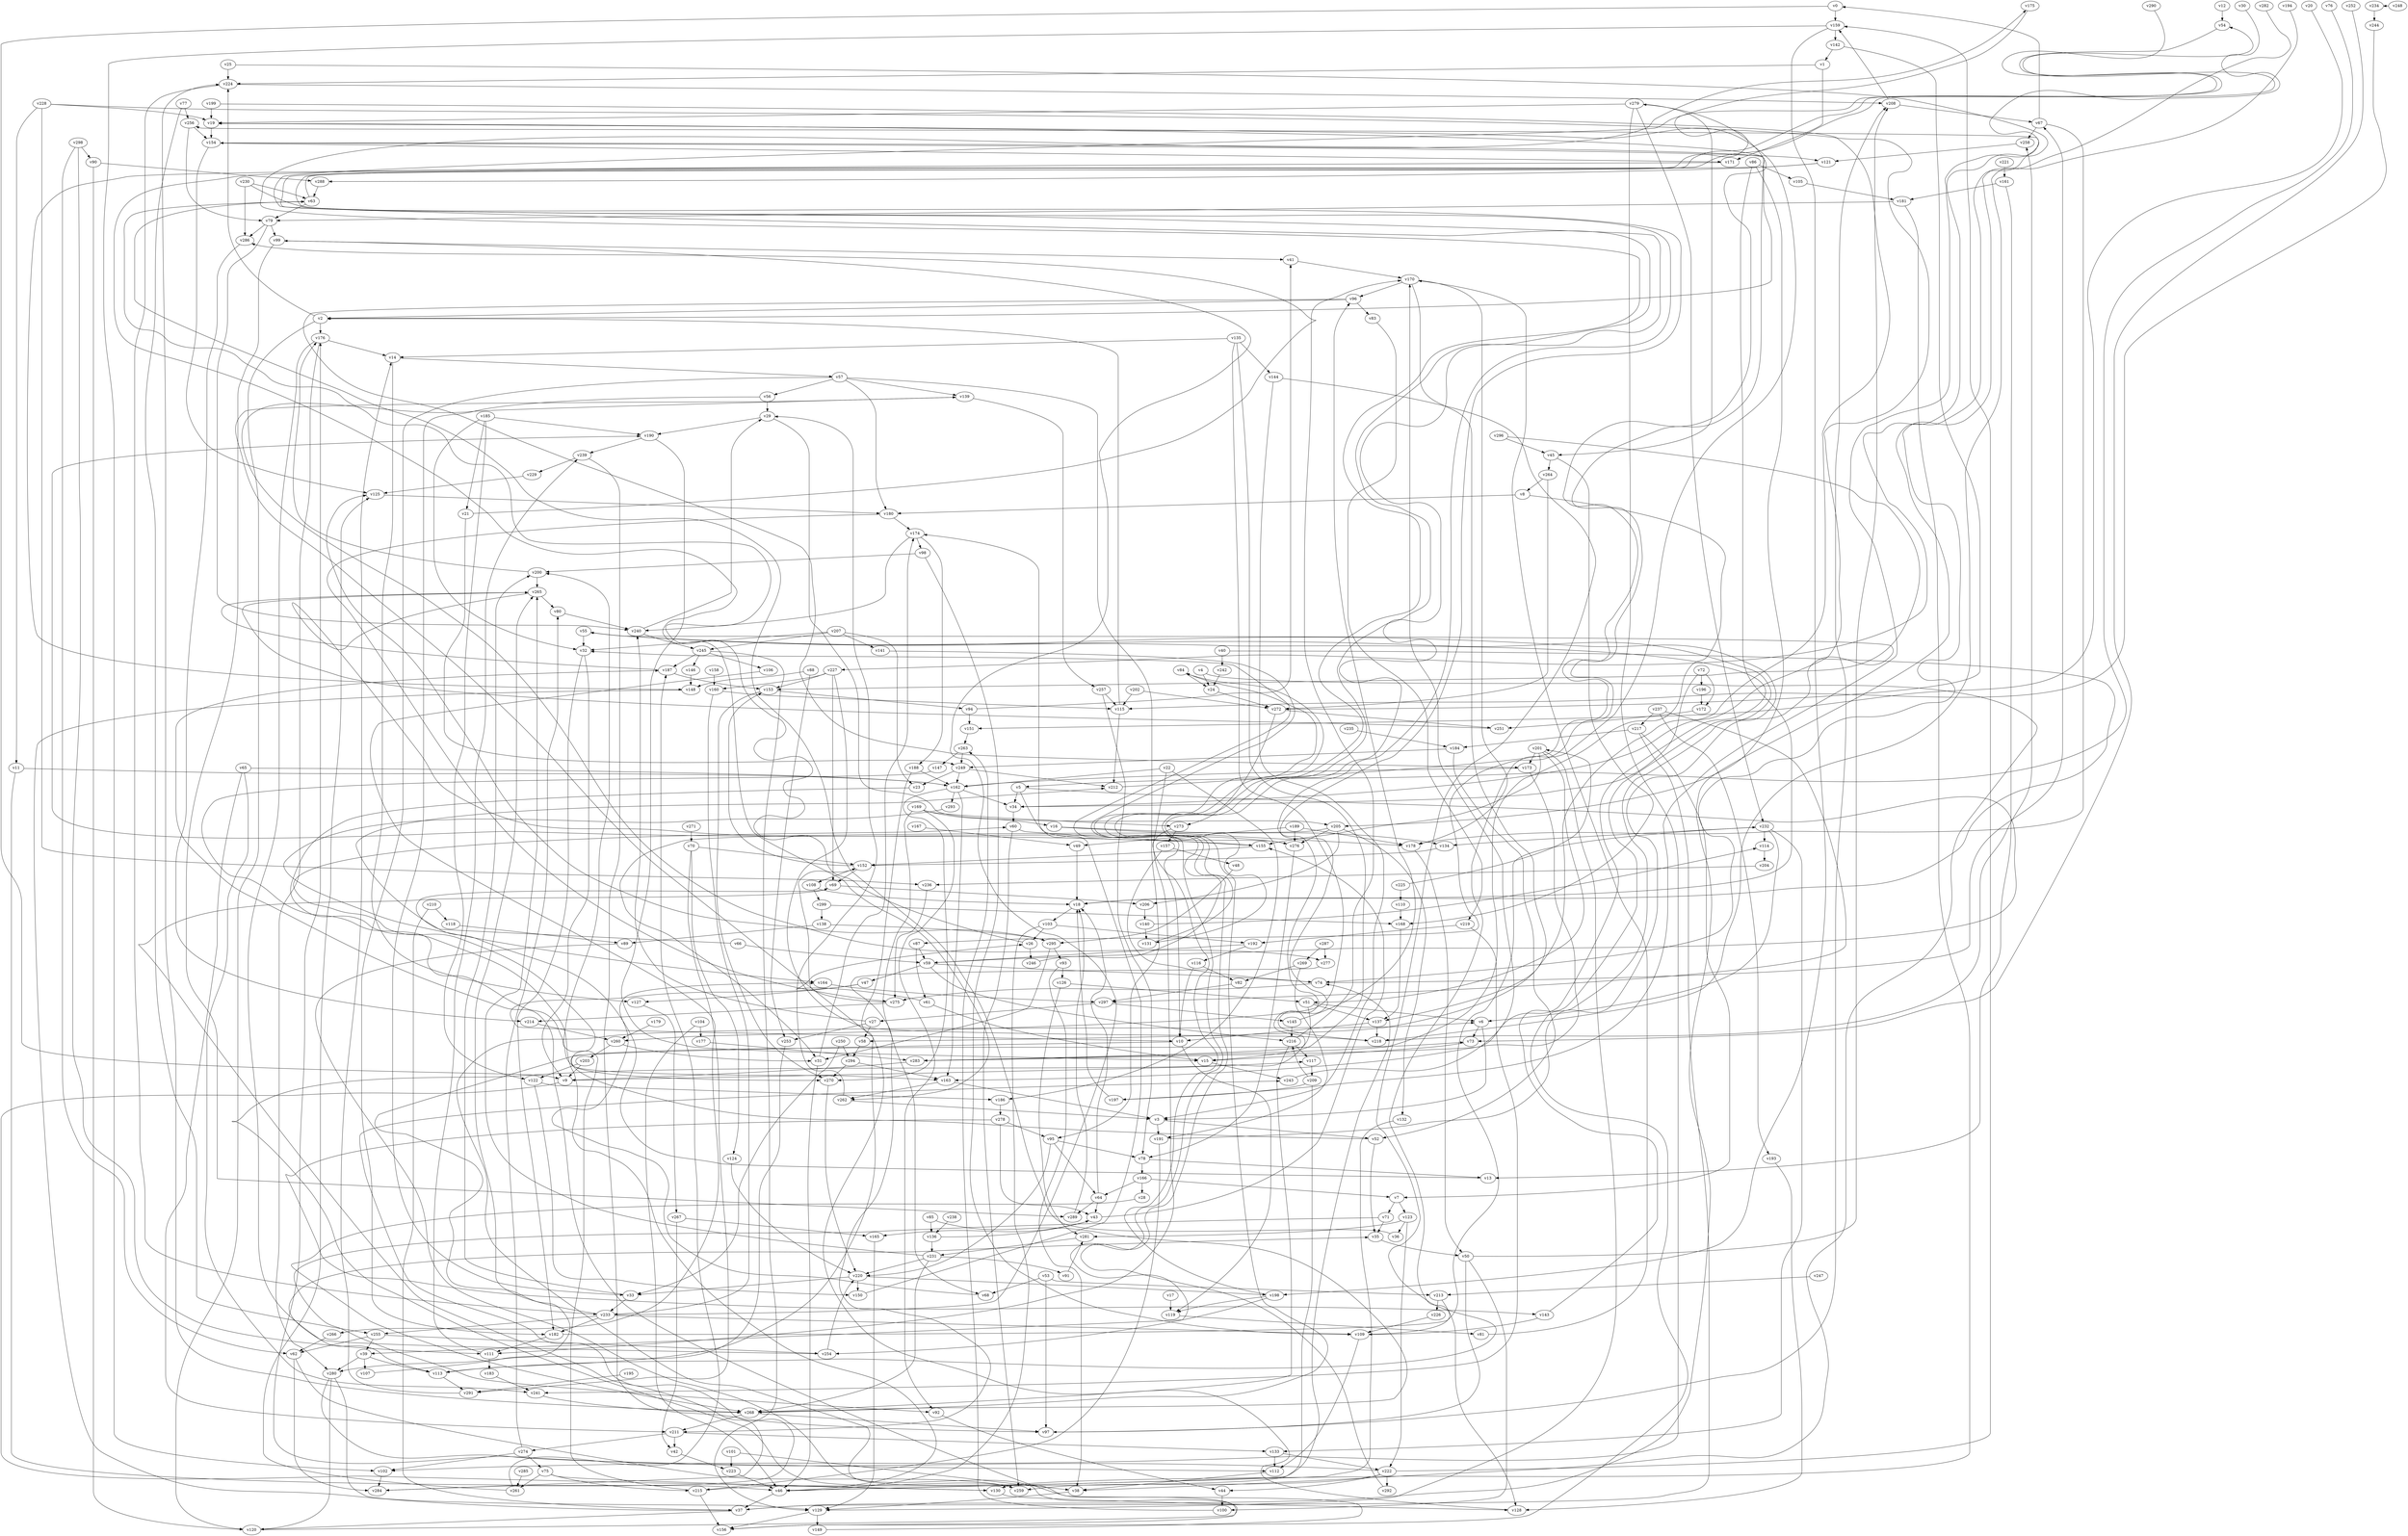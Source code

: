 // Benchmark game 438 - 300 vertices
// time_bound: 142
// targets: v171
digraph G {
    v0 [name="v0", player=1];
    v1 [name="v1", player=1];
    v2 [name="v2", player=0];
    v3 [name="v3", player=0];
    v4 [name="v4", player=1];
    v5 [name="v5", player=1];
    v6 [name="v6", player=0];
    v7 [name="v7", player=0];
    v8 [name="v8", player=0];
    v9 [name="v9", player=1];
    v10 [name="v10", player=1];
    v11 [name="v11", player=1];
    v12 [name="v12", player=0];
    v13 [name="v13", player=0];
    v14 [name="v14", player=1];
    v15 [name="v15", player=0];
    v16 [name="v16", player=1];
    v17 [name="v17", player=1];
    v18 [name="v18", player=1];
    v19 [name="v19", player=1];
    v20 [name="v20", player=1];
    v21 [name="v21", player=0];
    v22 [name="v22", player=1];
    v23 [name="v23", player=0];
    v24 [name="v24", player=0];
    v25 [name="v25", player=0];
    v26 [name="v26", player=1];
    v27 [name="v27", player=0];
    v28 [name="v28", player=1];
    v29 [name="v29", player=0];
    v30 [name="v30", player=1];
    v31 [name="v31", player=1];
    v32 [name="v32", player=1];
    v33 [name="v33", player=1];
    v34 [name="v34", player=0];
    v35 [name="v35", player=1];
    v36 [name="v36", player=1];
    v37 [name="v37", player=1];
    v38 [name="v38", player=0];
    v39 [name="v39", player=1];
    v40 [name="v40", player=0];
    v41 [name="v41", player=1];
    v42 [name="v42", player=0];
    v43 [name="v43", player=0];
    v44 [name="v44", player=0];
    v45 [name="v45", player=1];
    v46 [name="v46", player=0];
    v47 [name="v47", player=0];
    v48 [name="v48", player=1];
    v49 [name="v49", player=1];
    v50 [name="v50", player=0];
    v51 [name="v51", player=1];
    v52 [name="v52", player=1];
    v53 [name="v53", player=0];
    v54 [name="v54", player=1];
    v55 [name="v55", player=0];
    v56 [name="v56", player=1];
    v57 [name="v57", player=0];
    v58 [name="v58", player=1];
    v59 [name="v59", player=0];
    v60 [name="v60", player=1];
    v61 [name="v61", player=1];
    v62 [name="v62", player=1];
    v63 [name="v63", player=0];
    v64 [name="v64", player=1];
    v65 [name="v65", player=1];
    v66 [name="v66", player=0];
    v67 [name="v67", player=0];
    v68 [name="v68", player=1];
    v69 [name="v69", player=1];
    v70 [name="v70", player=1];
    v71 [name="v71", player=1];
    v72 [name="v72", player=1];
    v73 [name="v73", player=1];
    v74 [name="v74", player=1];
    v75 [name="v75", player=1];
    v76 [name="v76", player=0];
    v77 [name="v77", player=0];
    v78 [name="v78", player=0];
    v79 [name="v79", player=0];
    v80 [name="v80", player=1];
    v81 [name="v81", player=1];
    v82 [name="v82", player=1];
    v83 [name="v83", player=1];
    v84 [name="v84", player=1];
    v85 [name="v85", player=1];
    v86 [name="v86", player=0];
    v87 [name="v87", player=1];
    v88 [name="v88", player=0];
    v89 [name="v89", player=1];
    v90 [name="v90", player=1];
    v91 [name="v91", player=0];
    v92 [name="v92", player=0];
    v93 [name="v93", player=0];
    v94 [name="v94", player=1];
    v95 [name="v95", player=0];
    v96 [name="v96", player=0];
    v97 [name="v97", player=1];
    v98 [name="v98", player=1];
    v99 [name="v99", player=0];
    v100 [name="v100", player=0];
    v101 [name="v101", player=1];
    v102 [name="v102", player=0];
    v103 [name="v103", player=1];
    v104 [name="v104", player=0];
    v105 [name="v105", player=0];
    v106 [name="v106", player=0];
    v107 [name="v107", player=0];
    v108 [name="v108", player=1];
    v109 [name="v109", player=1];
    v110 [name="v110", player=1];
    v111 [name="v111", player=1];
    v112 [name="v112", player=0];
    v113 [name="v113", player=1];
    v114 [name="v114", player=1];
    v115 [name="v115", player=0];
    v116 [name="v116", player=1];
    v117 [name="v117", player=0];
    v118 [name="v118", player=1];
    v119 [name="v119", player=0];
    v120 [name="v120", player=0];
    v121 [name="v121", player=1];
    v122 [name="v122", player=1];
    v123 [name="v123", player=1];
    v124 [name="v124", player=0];
    v125 [name="v125", player=0];
    v126 [name="v126", player=1];
    v127 [name="v127", player=1];
    v128 [name="v128", player=1];
    v129 [name="v129", player=0];
    v130 [name="v130", player=0];
    v131 [name="v131", player=0];
    v132 [name="v132", player=0];
    v133 [name="v133", player=1];
    v134 [name="v134", player=0];
    v135 [name="v135", player=0];
    v136 [name="v136", player=1];
    v137 [name="v137", player=1];
    v138 [name="v138", player=0];
    v139 [name="v139", player=1];
    v140 [name="v140", player=1];
    v141 [name="v141", player=0];
    v142 [name="v142", player=1];
    v143 [name="v143", player=0];
    v144 [name="v144", player=0];
    v145 [name="v145", player=1];
    v146 [name="v146", player=0];
    v147 [name="v147", player=0];
    v148 [name="v148", player=1];
    v149 [name="v149", player=0];
    v150 [name="v150", player=0];
    v151 [name="v151", player=0];
    v152 [name="v152", player=1];
    v153 [name="v153", player=1];
    v154 [name="v154", player=1];
    v155 [name="v155", player=0];
    v156 [name="v156", player=1];
    v157 [name="v157", player=0];
    v158 [name="v158", player=0];
    v159 [name="v159", player=1];
    v160 [name="v160", player=1];
    v161 [name="v161", player=0];
    v162 [name="v162", player=0];
    v163 [name="v163", player=0];
    v164 [name="v164", player=0];
    v165 [name="v165", player=1];
    v166 [name="v166", player=0];
    v167 [name="v167", player=1];
    v168 [name="v168", player=1];
    v169 [name="v169", player=1];
    v170 [name="v170", player=0];
    v171 [name="v171", player=0, target=1];
    v172 [name="v172", player=1];
    v173 [name="v173", player=1];
    v174 [name="v174", player=0];
    v175 [name="v175", player=1];
    v176 [name="v176", player=1];
    v177 [name="v177", player=1];
    v178 [name="v178", player=0];
    v179 [name="v179", player=1];
    v180 [name="v180", player=0];
    v181 [name="v181", player=0];
    v182 [name="v182", player=0];
    v183 [name="v183", player=1];
    v184 [name="v184", player=1];
    v185 [name="v185", player=1];
    v186 [name="v186", player=1];
    v187 [name="v187", player=1];
    v188 [name="v188", player=0];
    v189 [name="v189", player=0];
    v190 [name="v190", player=1];
    v191 [name="v191", player=0];
    v192 [name="v192", player=0];
    v193 [name="v193", player=0];
    v194 [name="v194", player=0];
    v195 [name="v195", player=0];
    v196 [name="v196", player=1];
    v197 [name="v197", player=0];
    v198 [name="v198", player=1];
    v199 [name="v199", player=0];
    v200 [name="v200", player=0];
    v201 [name="v201", player=0];
    v202 [name="v202", player=1];
    v203 [name="v203", player=1];
    v204 [name="v204", player=1];
    v205 [name="v205", player=1];
    v206 [name="v206", player=1];
    v207 [name="v207", player=1];
    v208 [name="v208", player=0];
    v209 [name="v209", player=0];
    v210 [name="v210", player=0];
    v211 [name="v211", player=1];
    v212 [name="v212", player=1];
    v213 [name="v213", player=1];
    v214 [name="v214", player=1];
    v215 [name="v215", player=1];
    v216 [name="v216", player=0];
    v217 [name="v217", player=1];
    v218 [name="v218", player=0];
    v219 [name="v219", player=0];
    v220 [name="v220", player=0];
    v221 [name="v221", player=0];
    v222 [name="v222", player=1];
    v223 [name="v223", player=0];
    v224 [name="v224", player=0];
    v225 [name="v225", player=1];
    v226 [name="v226", player=1];
    v227 [name="v227", player=0];
    v228 [name="v228", player=0];
    v229 [name="v229", player=1];
    v230 [name="v230", player=0];
    v231 [name="v231", player=0];
    v232 [name="v232", player=1];
    v233 [name="v233", player=0];
    v234 [name="v234", player=1];
    v235 [name="v235", player=1];
    v236 [name="v236", player=0];
    v237 [name="v237", player=0];
    v238 [name="v238", player=0];
    v239 [name="v239", player=0];
    v240 [name="v240", player=1];
    v241 [name="v241", player=0];
    v242 [name="v242", player=0];
    v243 [name="v243", player=1];
    v244 [name="v244", player=0];
    v245 [name="v245", player=0];
    v246 [name="v246", player=1];
    v247 [name="v247", player=0];
    v248 [name="v248", player=1];
    v249 [name="v249", player=0];
    v250 [name="v250", player=1];
    v251 [name="v251", player=1];
    v252 [name="v252", player=1];
    v253 [name="v253", player=1];
    v254 [name="v254", player=1];
    v255 [name="v255", player=0];
    v256 [name="v256", player=1];
    v257 [name="v257", player=0];
    v258 [name="v258", player=1];
    v259 [name="v259", player=1];
    v260 [name="v260", player=0];
    v261 [name="v261", player=1];
    v262 [name="v262", player=0];
    v263 [name="v263", player=1];
    v264 [name="v264", player=0];
    v265 [name="v265", player=1];
    v266 [name="v266", player=1];
    v267 [name="v267", player=1];
    v268 [name="v268", player=1];
    v269 [name="v269", player=0];
    v270 [name="v270", player=0];
    v271 [name="v271", player=1];
    v272 [name="v272", player=0];
    v273 [name="v273", player=0];
    v274 [name="v274", player=0];
    v275 [name="v275", player=0];
    v276 [name="v276", player=0];
    v277 [name="v277", player=1];
    v278 [name="v278", player=0];
    v279 [name="v279", player=0];
    v280 [name="v280", player=1];
    v281 [name="v281", player=0];
    v282 [name="v282", player=0];
    v283 [name="v283", player=1];
    v284 [name="v284", player=1];
    v285 [name="v285", player=0];
    v286 [name="v286", player=0];
    v287 [name="v287", player=0];
    v288 [name="v288", player=0];
    v289 [name="v289", player=1];
    v290 [name="v290", player=0];
    v291 [name="v291", player=0];
    v292 [name="v292", player=1];
    v293 [name="v293", player=0];
    v294 [name="v294", player=0];
    v295 [name="v295", player=0];
    v296 [name="v296", player=0];
    v297 [name="v297", player=1];
    v298 [name="v298", player=1];
    v299 [name="v299", player=1];

    v0 -> v9;
    v1 -> v224;
    v2 -> v154 [constraint="t >= 4"];
    v3 -> v52;
    v4 -> v38 [constraint="t mod 2 == 0"];
    v5 -> v59 [constraint="t mod 2 == 0"];
    v6 -> v73;
    v7 -> v123;
    v8 -> v283 [constraint="t < 14"];
    v9 -> v130 [constraint="t mod 3 == 0"];
    v10 -> v163 [constraint="t >= 5"];
    v11 -> v46;
    v12 -> v54;
    v13 -> v212 [constraint="t mod 2 == 0"];
    v14 -> v127;
    v15 -> v243;
    v16 -> v134;
    v17 -> v119;
    v18 -> v103;
    v19 -> v87 [constraint="t mod 4 == 2"];
    v20 -> v151 [constraint="t >= 3"];
    v21 -> v286 [constraint="t mod 5 == 3"];
    v22 -> v186;
    v23 -> v46 [constraint="t >= 5"];
    v24 -> v272;
    v25 -> v227 [constraint="t < 13"];
    v26 -> v63 [constraint="t < 5"];
    v27 -> v253;
    v28 -> v268 [constraint="t >= 2"];
    v29 -> v205;
    v30 -> v197 [constraint="t mod 3 == 0"];
    v31 -> v46;
    v32 -> v9;
    v33 -> v233;
    v34 -> v60;
    v35 -> v50;
    v36 -> v63 [constraint="t mod 2 == 0"];
    v37 -> v256 [constraint="t >= 1"];
    v38 -> v129;
    v39 -> v280;
    v40 -> v18 [constraint="t >= 1"];
    v41 -> v170;
    v42 -> v223;
    v43 -> v165;
    v44 -> v100;
    v45 -> v168;
    v46 -> v37;
    v47 -> v10 [constraint="t mod 5 == 3"];
    v48 -> v295;
    v49 -> v18;
    v50 -> v208;
    v51 -> v137;
    v52 -> v60 [constraint="t >= 1"];
    v53 -> v213;
    v54 -> v9 [constraint="t < 10"];
    v55 -> v283 [constraint="t >= 4"];
    v56 -> v29;
    v57 -> v180;
    v58 -> v294;
    v59 -> v47;
    v60 -> v155;
    v61 -> v26 [constraint="t < 12"];
    v62 -> v259;
    v63 -> v54 [constraint="t mod 2 == 0"];
    v64 -> v18;
    v65 -> v241;
    v66 -> v69 [constraint="t >= 1"];
    v67 -> v0;
    v68 -> v164 [constraint="t mod 4 == 3"];
    v69 -> v284 [constraint="t < 15"];
    v70 -> v152;
    v71 -> v92 [constraint="t < 13"];
    v72 -> v172;
    v73 -> v15;
    v74 -> v275;
    v75 -> v130;
    v76 -> v5 [constraint="t >= 4"];
    v77 -> v256;
    v78 -> v166;
    v79 -> v286;
    v80 -> v240;
    v81 -> v170;
    v82 -> v297;
    v83 -> v219;
    v84 -> v24;
    v85 -> v268 [constraint="t >= 3"];
    v86 -> v18;
    v87 -> v61;
    v88 -> v253;
    v89 -> v156 [constraint="t < 10"];
    v90 -> v288;
    v91 -> v281;
    v92 -> v44;
    v93 -> v126;
    v94 -> v151;
    v95 -> v78;
    v96 -> v173 [constraint="t >= 1"];
    v97 -> v208;
    v98 -> v200;
    v99 -> v41;
    v100 -> v263;
    v101 -> v38;
    v102 -> v284;
    v103 -> v46;
    v104 -> v177;
    v105 -> v181;
    v106 -> v266 [constraint="t >= 2"];
    v107 -> v73 [constraint="t >= 4"];
    v108 -> v18;
    v109 -> v19 [constraint="t < 14"];
    v110 -> v168;
    v111 -> v239;
    v112 -> v38;
    v113 -> v291;
    v114 -> v204;
    v115 -> v212;
    v116 -> v10;
    v117 -> v209;
    v118 -> v89;
    v119 -> v81;
    v120 -> v187 [constraint="t >= 5"];
    v121 -> v262 [constraint="t >= 5"];
    v122 -> v150;
    v123 -> v281;
    v124 -> v220;
    v125 -> v180;
    v126 -> v51;
    v127 -> v267;
    v128 -> v139 [constraint="t < 12"];
    v129 -> v149;
    v130 -> v128;
    v131 -> v175 [constraint="t < 8"];
    v132 -> v46;
    v133 -> v222;
    v134 -> v152;
    v135 -> v260;
    v136 -> v43 [constraint="t < 9"];
    v137 -> v10;
    v138 -> v89;
    v139 -> v277 [constraint="t < 7"];
    v140 -> v114 [constraint="t < 5"];
    v141 -> v39 [constraint="t >= 3"];
    v142 -> v272;
    v143 -> v55 [constraint="t < 7"];
    v144 -> v113 [constraint="t mod 2 == 1"];
    v145 -> v216;
    v146 -> v148;
    v147 -> v270 [constraint="t >= 3"];
    v148 -> v37 [constraint="t mod 2 == 1"];
    v149 -> v6 [constraint="t >= 4"];
    v150 -> v174;
    v151 -> v263;
    v152 -> v153;
    v153 -> v270;
    v154 -> v125;
    v155 -> v190 [constraint="t >= 5"];
    v156 -> v55 [constraint="t < 11"];
    v157 -> v74 [constraint="t < 12"];
    v158 -> v160;
    v159 -> v142;
    v160 -> v115;
    v161 -> v13;
    v162 -> v270;
    v163 -> v3;
    v164 -> v297;
    v165 -> v129;
    v166 -> v28;
    v167 -> v49;
    v168 -> v137;
    v169 -> v68;
    v170 -> v96;
    v171 -> v148 [constraint="t < 11"];
    v172 -> v251;
    v173 -> v163;
    v174 -> v240;
    v175 -> v268 [constraint="t < 9"];
    v176 -> v14;
    v177 -> v283;
    v178 -> v50;
    v179 -> v260;
    v180 -> v275 [constraint="t mod 4 == 1"];
    v181 -> v130;
    v182 -> v232 [constraint="t < 11"];
    v183 -> v241;
    v184 -> v52;
    v185 -> v32;
    v186 -> v278;
    v187 -> v265 [constraint="t mod 3 == 1"];
    v188 -> v162;
    v189 -> v178;
    v190 -> v15;
    v191 -> v55 [constraint="t < 9"];
    v192 -> v59;
    v193 -> v128;
    v194 -> v218 [constraint="t >= 4"];
    v195 -> v291;
    v196 -> v172;
    v197 -> v18;
    v198 -> v32 [constraint="t < 13"];
    v199 -> v58 [constraint="t mod 4 == 3"];
    v200 -> v265;
    v201 -> v51;
    v202 -> v115;
    v203 -> v9;
    v204 -> v236;
    v205 -> v31 [constraint="t < 14"];
    v206 -> v140;
    v207 -> v23;
    v208 -> v67;
    v209 -> v216;
    v210 -> v118;
    v211 -> v42;
    v212 -> v279 [constraint="t mod 4 == 3"];
    v213 -> v226;
    v214 -> v260;
    v215 -> v156;
    v216 -> v268;
    v217 -> v37;
    v218 -> v258;
    v219 -> v192;
    v220 -> v150;
    v221 -> v161;
    v222 -> v176;
    v223 -> v46;
    v224 -> v208;
    v225 -> v201 [constraint="t < 11"];
    v226 -> v109;
    v227 -> v69;
    v228 -> v34 [constraint="t < 13"];
    v229 -> v125;
    v230 -> v218 [constraint="t < 15"];
    v231 -> v220;
    v232 -> v114;
    v233 -> v99 [constraint="t < 5"];
    v234 -> v244;
    v235 -> v184;
    v236 -> v275;
    v237 -> v297 [constraint="t mod 4 == 0"];
    v238 -> v136;
    v239 -> v229;
    v240 -> v245;
    v241 -> v268;
    v242 -> v24;
    v243 -> v170;
    v244 -> v115 [constraint="t mod 4 == 0"];
    v245 -> v106;
    v246 -> v84 [constraint="t mod 5 == 3"];
    v247 -> v213;
    v248 -> v234 [constraint="t >= 3"];
    v249 -> v162;
    v250 -> v294;
    v251 -> v265 [constraint="t >= 5"];
    v252 -> v73 [constraint="t >= 1"];
    v253 -> v280;
    v254 -> v35 [constraint="t mod 4 == 2"];
    v255 -> v62;
    v256 -> v154;
    v257 -> v78;
    v258 -> v121;
    v259 -> v117 [constraint="t < 5"];
    v260 -> v31;
    v261 -> v125;
    v262 -> v29;
    v263 -> v147;
    v264 -> v8;
    v265 -> v276 [constraint="t >= 2"];
    v266 -> v62;
    v267 -> v165;
    v268 -> v211;
    v269 -> v82;
    v270 -> v220;
    v271 -> v70;
    v272 -> v251;
    v273 -> v157;
    v274 -> v75;
    v275 -> v152;
    v276 -> v78;
    v277 -> v211 [constraint="t mod 2 == 1"];
    v278 -> v143 [constraint="t < 12"];
    v279 -> v19;
    v280 -> v112 [constraint="t < 5"];
    v281 -> v231;
    v282 -> v74 [constraint="t < 5"];
    v283 -> v9;
    v284 -> v243 [constraint="t < 8"];
    v285 -> v261;
    v286 -> v214;
    v287 -> v269;
    v288 -> v63;
    v289 -> v18;
    v290 -> v131 [constraint="t < 8"];
    v291 -> v14;
    v292 -> v84 [constraint="t mod 2 == 0"];
    v293 -> v164 [constraint="t mod 2 == 1"];
    v294 -> v163;
    v295 -> v125 [constraint="t mod 3 == 2"];
    v296 -> v153 [constraint="t >= 5"];
    v297 -> v27;
    v298 -> v111;
    v299 -> v168;
    v287 -> v277;
    v249 -> v212;
    v192 -> v116;
    v233 -> v109;
    v50 -> v100;
    v98 -> v109;
    v213 -> v128;
    v250 -> v33;
    v2 -> v120;
    v85 -> v136;
    v65 -> v211;
    v222 -> v292;
    v166 -> v7;
    v104 -> v46;
    v216 -> v117;
    v53 -> v68;
    v16 -> v178;
    v237 -> v193;
    v33 -> v200;
    v184 -> v249;
    v209 -> v46;
    v64 -> v289;
    v103 -> v192;
    v233 -> v182;
    v278 -> v95;
    v272 -> v273;
    v180 -> v174;
    v47 -> v127;
    v154 -> v171;
    v72 -> v196;
    v249 -> v23;
    v274 -> v80;
    v5 -> v34;
    v25 -> v224;
    v279 -> v102;
    v74 -> v67;
    v201 -> v155;
    v79 -> v99;
    v264 -> v272;
    v227 -> v218;
    v86 -> v105;
    v57 -> v95;
    v159 -> v198;
    v205 -> v132;
    v111 -> v183;
    v203 -> v122;
    v224 -> v233;
    v185 -> v122;
    v143 -> v109;
    v216 -> v170;
    v32 -> v182;
    v205 -> v206;
    v298 -> v62;
    v233 -> v255;
    v126 -> v281;
    v11 -> v162;
    v86 -> v205;
    v63 -> v79;
    v220 -> v33;
    v37 -> v120;
    v50 -> v97;
    v57 -> v56;
    v22 -> v162;
    v215 -> v200;
    v268 -> v224;
    v162 -> v293;
    v67 -> v178;
    v53 -> v97;
    v207 -> v245;
    v202 -> v272;
    v279 -> v45;
    v189 -> v49;
    v43 -> v155;
    v198 -> v119;
    v207 -> v141;
    v139 -> v257;
    v228 -> v11;
    v40 -> v242;
    v142 -> v1;
    v217 -> v7;
    v8 -> v180;
    v21 -> v249;
    v90 -> v120;
    v173 -> v162;
    v96 -> v83;
    v231 -> v265;
    v135 -> v15;
    v71 -> v35;
    v45 -> v264;
    v298 -> v90;
    v2 -> v176;
    v99 -> v289;
    v0 -> v159;
    v274 -> v102;
    v94 -> v41;
    v10 -> v119;
    v55 -> v32;
    v59 -> v74;
    v39 -> v107;
    v185 -> v190;
    v230 -> v286;
    v70 -> v291;
    v245 -> v146;
    v72 -> v34;
    v67 -> v258;
    v152 -> v69;
    v138 -> v295;
    v239 -> v97;
    v129 -> v156;
    v64 -> v43;
    v7 -> v71;
    v278 -> v43;
    v201 -> v129;
    v163 -> v262;
    v260 -> v203;
    v225 -> v110;
    v95 -> v64;
    v121 -> v288;
    v201 -> v173;
    v209 -> v197;
    v169 -> v16;
    v153 -> v94;
    v219 -> v241;
    v136 -> v231;
    v96 -> v2;
    v232 -> v133;
    v116 -> v82;
    v279 -> v232;
    v27 -> v240;
    v162 -> v34;
    v19 -> v154;
    v2 -> v224;
    v237 -> v217;
    v115 -> v2;
    v256 -> v79;
    v255 -> v39;
    v162 -> v163;
    v280 -> v120;
    v4 -> v24;
    v65 -> v162;
    v87 -> v59;
    v135 -> v14;
    v22 -> v10;
    v174 -> v188;
    v265 -> v80;
    v207 -> v32;
    v1 -> v171;
    v6 -> v3;
    v227 -> v160;
    v144 -> v3;
    v296 -> v45;
    v231 -> v268;
    v191 -> v215;
    v254 -> v220;
    v275 -> v214;
    v299 -> v138;
    v232 -> v6;
    v159 -> v102;
    v135 -> v144;
    v176 -> v280;
    v199 -> v19;
    v255 -> v254;
    v61 -> v15;
    v5 -> v276;
    v222 -> v259;
    v188 -> v113;
    v210 -> v37;
    v26 -> v246;
    v269 -> v191;
    v228 -> v236;
    v181 -> v79;
    v189 -> v276;
    v123 -> v36;
    v215 -> v74;
    v51 -> v283;
    v51 -> v6;
    v217 -> v184;
    v56 -> v33;
    v122 -> v186;
    v157 -> v48;
    v263 -> v249;
    v70 -> v124;
    v75 -> v261;
    v228 -> v19;
    v182 -> v111;
    v57 -> v182;
    v169 -> v273;
    v198 -> v254;
    v14 -> v57;
    v245 -> v187;
    v79 -> v240;
    v262 -> v3;
    v57 -> v139;
    v77 -> v255;
    v230 -> v63;
    v88 -> v148;
    v220 -> v198;
    v62 -> v284;
    v66 -> v59;
    v75 -> v215;
    v101 -> v223;
    v52 -> v35;
    v161 -> v181;
    v233 -> v265;
    v137 -> v218;
    v261 -> v187;
    v176 -> v113;
    v297 -> v145;
    v174 -> v98;
    v29 -> v190;
    v145 -> v96;
    v170 -> v137;
    v245 -> v129;
    v60 -> v259;
    v295 -> v31;
    v3 -> v191;
    v39 -> v113;
    v93 -> v38;
    v108 -> v299;
    v294 -> v270;
    v200 -> v176;
    v240 -> v29;
    v69 -> v206;
    v169 -> v92;
    v267 -> v42;
    v295 -> v93;
    v133 -> v112;
    v27 -> v58;
    v268 -> v97;
    v95 -> v220;
    v280 -> v129;
    v205 -> v276;
    v140 -> v131;
    v190 -> v239;
    v59 -> v216;
    v273 -> v111;
    v232 -> v134;
    v31 -> v174;
    v257 -> v115;
    v170 -> v178;
    v166 -> v64;
    v231 -> v91;
    v109 -> v112;
    v103 -> v26;
    v211 -> v133;
    v227 -> v153;
    v154 -> v121;
    v155 -> v152;
    v208 -> v159;
    v160 -> v233;
    v222 -> v159;
    v78 -> v13;
    v222 -> v44;
    v123 -> v222;
    v152 -> v108;
    v187 -> v153;
    v211 -> v274;
    v185 -> v21;
}
